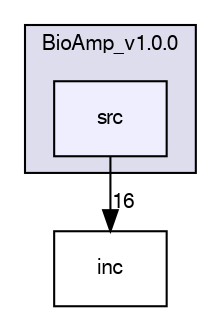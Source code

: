 digraph "src" {
  compound=true
  node [ fontsize="10", fontname="FreeSans"];
  edge [ labelfontsize="10", labelfontname="FreeSans"];
  subgraph clusterdir_ba2ae61b3ae37c8c6e60a7fd722fd3fa {
    graph [ bgcolor="#ddddee", pencolor="black", label="BioAmp_v1.0.0" fontname="FreeSans", fontsize="10", URL="dir_ba2ae61b3ae37c8c6e60a7fd722fd3fa.html"]
  dir_f279180d66f21634db38df6d82f162fb [shape=box, label="src", style="filled", fillcolor="#eeeeff", pencolor="black", URL="dir_f279180d66f21634db38df6d82f162fb.html"];
  }
  dir_0486d1d7789378dc94dcf3d40ef992c3 [shape=box label="inc" URL="dir_0486d1d7789378dc94dcf3d40ef992c3.html"];
  dir_f279180d66f21634db38df6d82f162fb->dir_0486d1d7789378dc94dcf3d40ef992c3 [headlabel="16", labeldistance=1.5 headhref="dir_000001_000002.html"];
}
